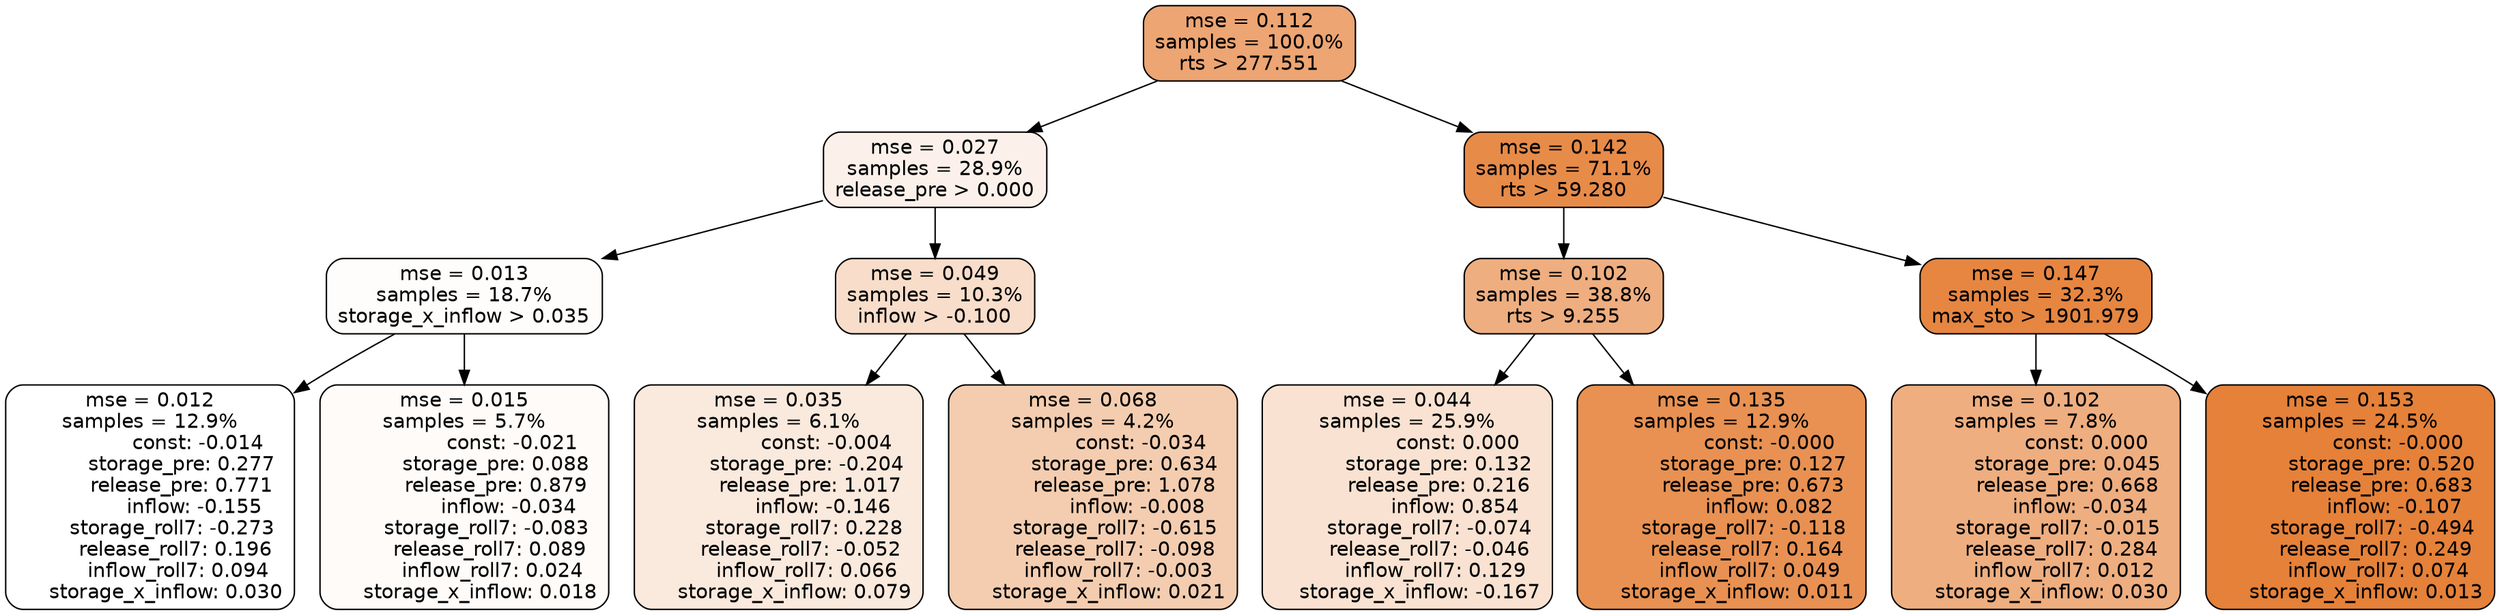 digraph tree {
node [shape=rectangle, style="filled, rounded", color="black", fontname=helvetica] ;
edge [fontname=helvetica] ;
	"0" [label="mse = 0.112
samples = 100.0%
rts > 277.551", fillcolor="#eca573"]
	"8" [label="mse = 0.027
samples = 28.9%
release_pre > 0.000", fillcolor="#fcf1ea"]
	"1" [label="mse = 0.142
samples = 71.1%
rts > 59.280", fillcolor="#e78b49"]
	"9" [label="mse = 0.013
samples = 18.7%
storage_x_inflow > 0.035", fillcolor="#fefdfc"]
	"12" [label="mse = 0.049
samples = 10.3%
inflow > -0.100", fillcolor="#f8ddca"]
	"2" [label="mse = 0.102
samples = 38.8%
rts > 9.255", fillcolor="#eeae80"]
	"5" [label="mse = 0.147
samples = 32.3%
max_sto > 1901.979", fillcolor="#e68641"]
	"10" [label="mse = 0.012
samples = 12.9%
               const: -0.014
          storage_pre: 0.277
          release_pre: 0.771
              inflow: -0.155
       storage_roll7: -0.273
        release_roll7: 0.196
         inflow_roll7: 0.094
     storage_x_inflow: 0.030", fillcolor="#ffffff"]
	"11" [label="mse = 0.015
samples = 5.7%
               const: -0.021
          storage_pre: 0.088
          release_pre: 0.879
              inflow: -0.034
       storage_roll7: -0.083
        release_roll7: 0.089
         inflow_roll7: 0.024
     storage_x_inflow: 0.018", fillcolor="#fefbf9"]
	"13" [label="mse = 0.035
samples = 6.1%
               const: -0.004
         storage_pre: -0.204
          release_pre: 1.017
              inflow: -0.146
        storage_roll7: 0.228
       release_roll7: -0.052
         inflow_roll7: 0.066
     storage_x_inflow: 0.079", fillcolor="#fae9dd"]
	"14" [label="mse = 0.068
samples = 4.2%
               const: -0.034
          storage_pre: 0.634
          release_pre: 1.078
              inflow: -0.008
       storage_roll7: -0.615
       release_roll7: -0.098
        inflow_roll7: -0.003
     storage_x_inflow: 0.021", fillcolor="#f4cdb0"]
	"3" [label="mse = 0.044
samples = 25.9%
                const: 0.000
          storage_pre: 0.132
          release_pre: 0.216
               inflow: 0.854
       storage_roll7: -0.074
       release_roll7: -0.046
         inflow_roll7: 0.129
    storage_x_inflow: -0.167", fillcolor="#f9e2d1"]
	"4" [label="mse = 0.135
samples = 12.9%
               const: -0.000
          storage_pre: 0.127
          release_pre: 0.673
               inflow: 0.082
       storage_roll7: -0.118
        release_roll7: 0.164
         inflow_roll7: 0.049
     storage_x_inflow: 0.011", fillcolor="#e89152"]
	"7" [label="mse = 0.102
samples = 7.8%
                const: 0.000
          storage_pre: 0.045
          release_pre: 0.668
              inflow: -0.034
       storage_roll7: -0.015
        release_roll7: 0.284
         inflow_roll7: 0.012
     storage_x_inflow: 0.030", fillcolor="#eeae80"]
	"6" [label="mse = 0.153
samples = 24.5%
               const: -0.000
          storage_pre: 0.520
          release_pre: 0.683
              inflow: -0.107
       storage_roll7: -0.494
        release_roll7: 0.249
         inflow_roll7: 0.074
     storage_x_inflow: 0.013", fillcolor="#e58139"]

	"0" -> "1"
	"0" -> "8"
	"8" -> "9"
	"8" -> "12"
	"1" -> "2"
	"1" -> "5"
	"9" -> "10"
	"9" -> "11"
	"12" -> "13"
	"12" -> "14"
	"2" -> "3"
	"2" -> "4"
	"5" -> "6"
	"5" -> "7"
}